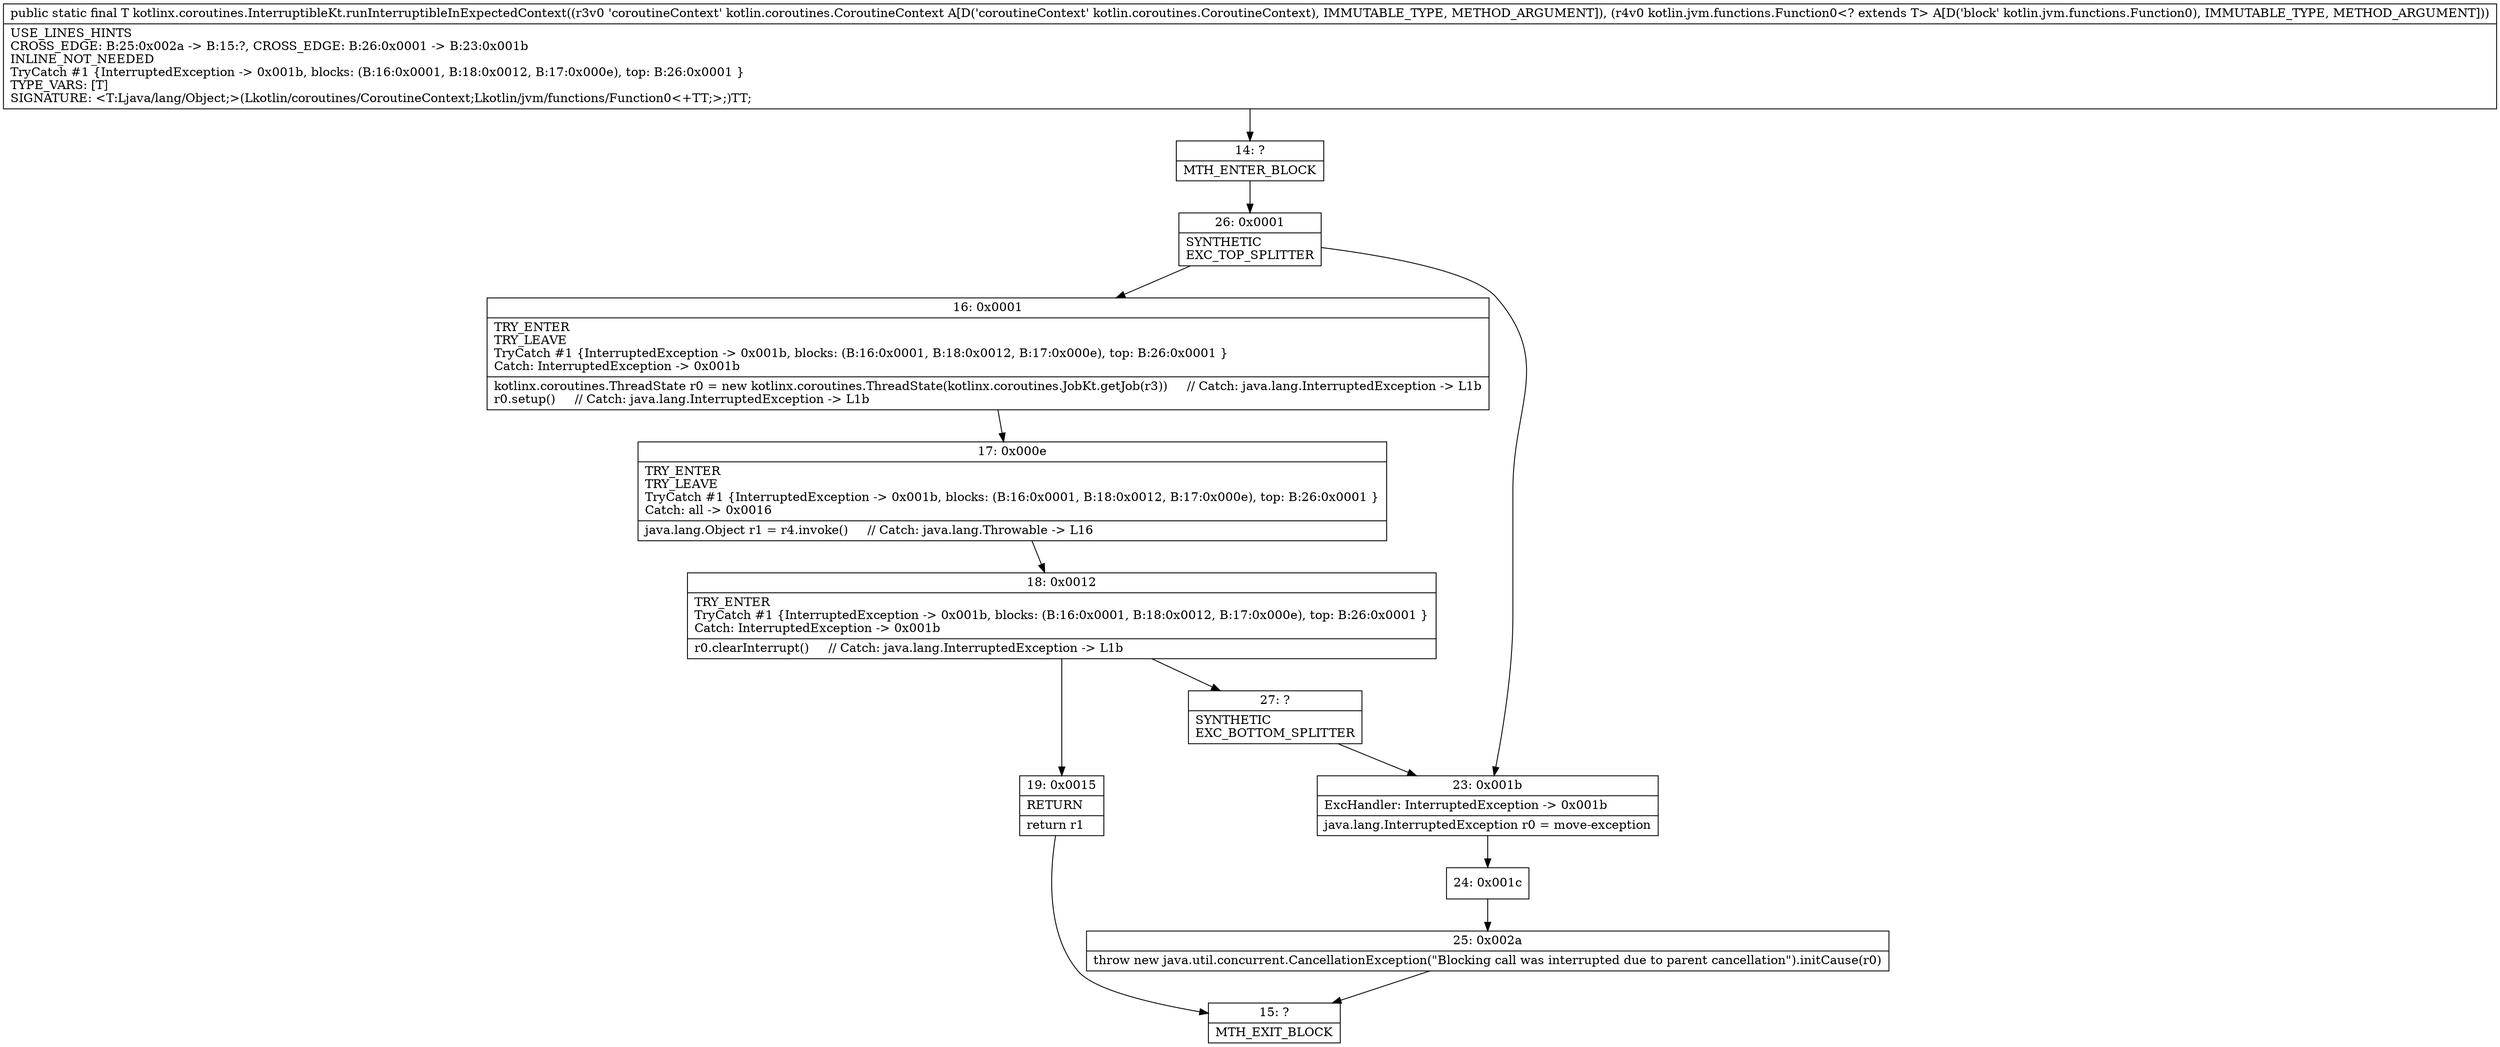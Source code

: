 digraph "CFG forkotlinx.coroutines.InterruptibleKt.runInterruptibleInExpectedContext(Lkotlin\/coroutines\/CoroutineContext;Lkotlin\/jvm\/functions\/Function0;)Ljava\/lang\/Object;" {
Node_14 [shape=record,label="{14\:\ ?|MTH_ENTER_BLOCK\l}"];
Node_26 [shape=record,label="{26\:\ 0x0001|SYNTHETIC\lEXC_TOP_SPLITTER\l}"];
Node_16 [shape=record,label="{16\:\ 0x0001|TRY_ENTER\lTRY_LEAVE\lTryCatch #1 \{InterruptedException \-\> 0x001b, blocks: (B:16:0x0001, B:18:0x0012, B:17:0x000e), top: B:26:0x0001 \}\lCatch: InterruptedException \-\> 0x001b\l|kotlinx.coroutines.ThreadState r0 = new kotlinx.coroutines.ThreadState(kotlinx.coroutines.JobKt.getJob(r3))     \/\/ Catch: java.lang.InterruptedException \-\> L1b\lr0.setup()     \/\/ Catch: java.lang.InterruptedException \-\> L1b\l}"];
Node_17 [shape=record,label="{17\:\ 0x000e|TRY_ENTER\lTRY_LEAVE\lTryCatch #1 \{InterruptedException \-\> 0x001b, blocks: (B:16:0x0001, B:18:0x0012, B:17:0x000e), top: B:26:0x0001 \}\lCatch: all \-\> 0x0016\l|java.lang.Object r1 = r4.invoke()     \/\/ Catch: java.lang.Throwable \-\> L16\l}"];
Node_18 [shape=record,label="{18\:\ 0x0012|TRY_ENTER\lTryCatch #1 \{InterruptedException \-\> 0x001b, blocks: (B:16:0x0001, B:18:0x0012, B:17:0x000e), top: B:26:0x0001 \}\lCatch: InterruptedException \-\> 0x001b\l|r0.clearInterrupt()     \/\/ Catch: java.lang.InterruptedException \-\> L1b\l}"];
Node_19 [shape=record,label="{19\:\ 0x0015|RETURN\l|return r1\l}"];
Node_15 [shape=record,label="{15\:\ ?|MTH_EXIT_BLOCK\l}"];
Node_27 [shape=record,label="{27\:\ ?|SYNTHETIC\lEXC_BOTTOM_SPLITTER\l}"];
Node_23 [shape=record,label="{23\:\ 0x001b|ExcHandler: InterruptedException \-\> 0x001b\l|java.lang.InterruptedException r0 = move\-exception\l}"];
Node_24 [shape=record,label="{24\:\ 0x001c}"];
Node_25 [shape=record,label="{25\:\ 0x002a|throw new java.util.concurrent.CancellationException(\"Blocking call was interrupted due to parent cancellation\").initCause(r0)\l}"];
MethodNode[shape=record,label="{public static final T kotlinx.coroutines.InterruptibleKt.runInterruptibleInExpectedContext((r3v0 'coroutineContext' kotlin.coroutines.CoroutineContext A[D('coroutineContext' kotlin.coroutines.CoroutineContext), IMMUTABLE_TYPE, METHOD_ARGUMENT]), (r4v0 kotlin.jvm.functions.Function0\<? extends T\> A[D('block' kotlin.jvm.functions.Function0), IMMUTABLE_TYPE, METHOD_ARGUMENT]))  | USE_LINES_HINTS\lCROSS_EDGE: B:25:0x002a \-\> B:15:?, CROSS_EDGE: B:26:0x0001 \-\> B:23:0x001b\lINLINE_NOT_NEEDED\lTryCatch #1 \{InterruptedException \-\> 0x001b, blocks: (B:16:0x0001, B:18:0x0012, B:17:0x000e), top: B:26:0x0001 \}\lTYPE_VARS: [T]\lSIGNATURE: \<T:Ljava\/lang\/Object;\>(Lkotlin\/coroutines\/CoroutineContext;Lkotlin\/jvm\/functions\/Function0\<+TT;\>;)TT;\l}"];
MethodNode -> Node_14;Node_14 -> Node_26;
Node_26 -> Node_16;
Node_26 -> Node_23;
Node_16 -> Node_17;
Node_17 -> Node_18;
Node_18 -> Node_19;
Node_18 -> Node_27;
Node_19 -> Node_15;
Node_27 -> Node_23;
Node_23 -> Node_24;
Node_24 -> Node_25;
Node_25 -> Node_15;
}

